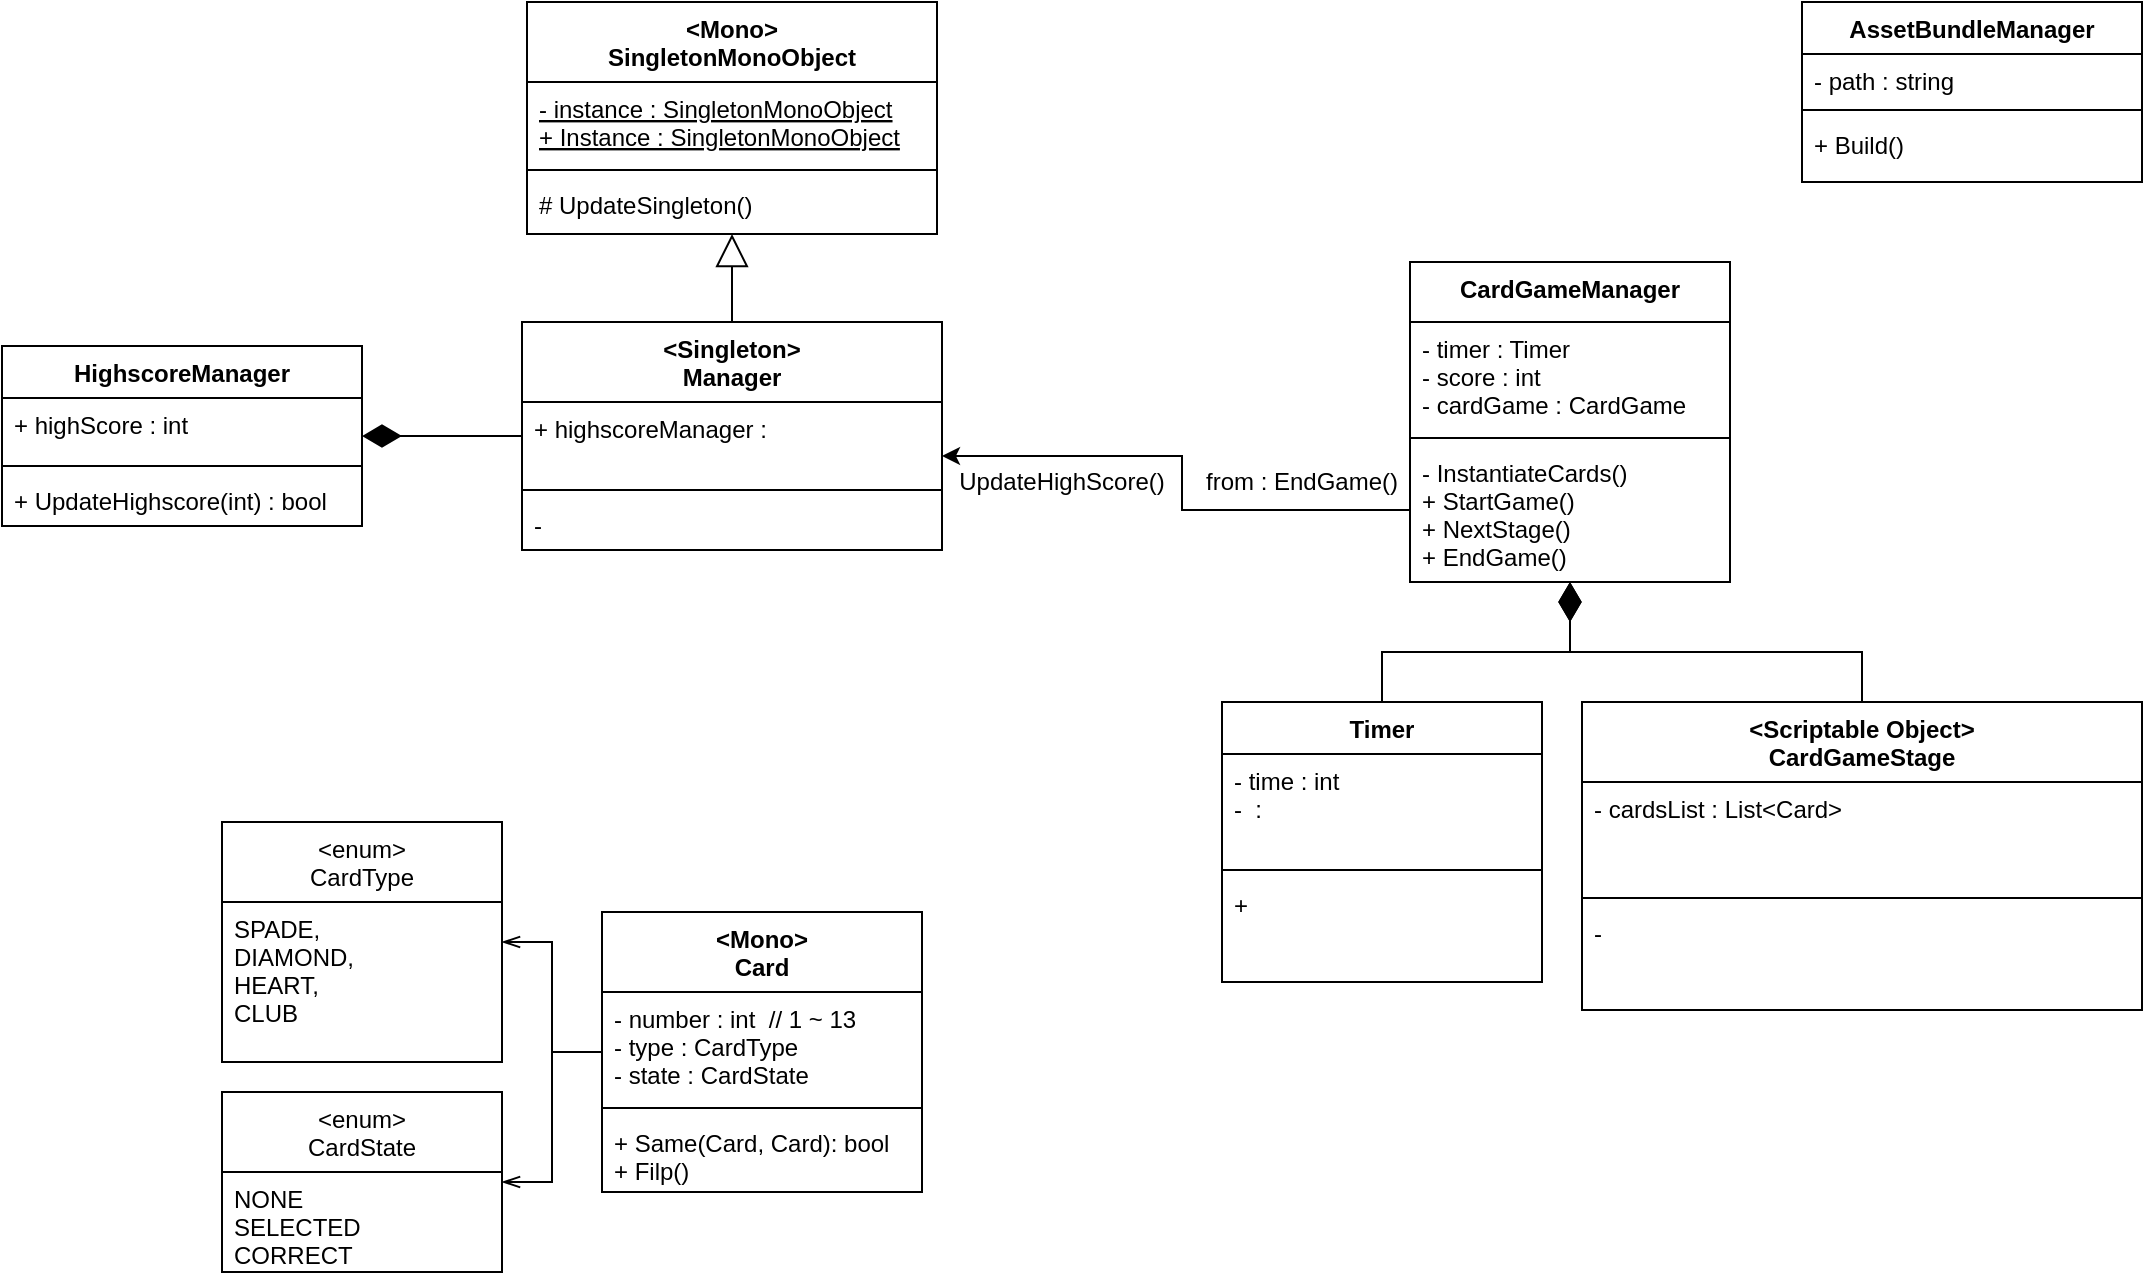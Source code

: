 <mxfile version="14.1.8" type="device"><diagram id="bG4gAQslsT_7XooCx_jA" name="페이지-1"><mxGraphModel dx="2377" dy="862" grid="1" gridSize="10" guides="1" tooltips="1" connect="1" arrows="1" fold="1" page="1" pageScale="1" pageWidth="827" pageHeight="1169" math="0" shadow="0"><root><mxCell id="0"/><mxCell id="1" parent="0"/><mxCell id="wu3zEtKz61xa99x3gUw9-1" value="&lt;Singleton&gt;&#10;Manager" style="swimlane;fontStyle=1;align=center;verticalAlign=top;childLayout=stackLayout;horizontal=1;startSize=40;horizontalStack=0;resizeParent=1;resizeParentMax=0;resizeLast=0;collapsible=1;marginBottom=0;" parent="1" vertex="1"><mxGeometry x="-190" y="180" width="210" height="114" as="geometry"/></mxCell><mxCell id="ZsnT0KATN7C7ApbCsPo7-5" value="+ highscoreManager : " style="text;strokeColor=none;fillColor=none;align=left;verticalAlign=top;spacingLeft=4;spacingRight=4;overflow=hidden;rotatable=0;points=[[0,0.5],[1,0.5]];portConstraint=eastwest;fontStyle=0" parent="wu3zEtKz61xa99x3gUw9-1" vertex="1"><mxGeometry y="40" width="210" height="40" as="geometry"/></mxCell><mxCell id="wu3zEtKz61xa99x3gUw9-3" value="" style="line;strokeWidth=1;fillColor=none;align=left;verticalAlign=middle;spacingTop=-1;spacingLeft=3;spacingRight=3;rotatable=0;labelPosition=right;points=[];portConstraint=eastwest;" parent="wu3zEtKz61xa99x3gUw9-1" vertex="1"><mxGeometry y="80" width="210" height="8" as="geometry"/></mxCell><mxCell id="wu3zEtKz61xa99x3gUw9-4" value="-" style="text;strokeColor=none;fillColor=none;align=left;verticalAlign=top;spacingLeft=4;spacingRight=4;overflow=hidden;rotatable=0;points=[[0,0.5],[1,0.5]];portConstraint=eastwest;" parent="wu3zEtKz61xa99x3gUw9-1" vertex="1"><mxGeometry y="88" width="210" height="26" as="geometry"/></mxCell><mxCell id="wu3zEtKz61xa99x3gUw9-47" style="edgeStyle=orthogonalEdgeStyle;rounded=0;orthogonalLoop=1;jettySize=auto;html=1;endArrow=diamondThin;endFill=1;strokeWidth=1;endSize=17;" parent="1" source="wu3zEtKz61xa99x3gUw9-42" target="wu3zEtKz61xa99x3gUw9-5" edge="1"><mxGeometry relative="1" as="geometry"><mxPoint x="470" y="130" as="targetPoint"/></mxGeometry></mxCell><mxCell id="wu3zEtKz61xa99x3gUw9-5" value="CardGameManager" style="swimlane;fontStyle=1;align=center;verticalAlign=top;childLayout=stackLayout;horizontal=1;startSize=30;horizontalStack=0;resizeParent=1;resizeParentMax=0;resizeLast=0;collapsible=1;marginBottom=0;" parent="1" vertex="1"><mxGeometry x="254" y="150" width="160" height="160" as="geometry"/></mxCell><mxCell id="wu3zEtKz61xa99x3gUw9-6" value="- timer : Timer&#10;- score : int&#10;- cardGame : CardGame" style="text;strokeColor=none;fillColor=none;align=left;verticalAlign=top;spacingLeft=4;spacingRight=4;overflow=hidden;rotatable=0;points=[[0,0.5],[1,0.5]];portConstraint=eastwest;" parent="wu3zEtKz61xa99x3gUw9-5" vertex="1"><mxGeometry y="30" width="160" height="54" as="geometry"/></mxCell><mxCell id="wu3zEtKz61xa99x3gUw9-7" value="" style="line;strokeWidth=1;fillColor=none;align=left;verticalAlign=middle;spacingTop=-1;spacingLeft=3;spacingRight=3;rotatable=0;labelPosition=right;points=[];portConstraint=eastwest;" parent="wu3zEtKz61xa99x3gUw9-5" vertex="1"><mxGeometry y="84" width="160" height="8" as="geometry"/></mxCell><mxCell id="wu3zEtKz61xa99x3gUw9-8" value="- InstantiateCards()&#10;+ StartGame()&#10;+ NextStage()&#10;+ EndGame()" style="text;strokeColor=none;fillColor=none;align=left;verticalAlign=top;spacingLeft=4;spacingRight=4;overflow=hidden;rotatable=0;points=[[0,0.5],[1,0.5]];portConstraint=eastwest;" parent="wu3zEtKz61xa99x3gUw9-5" vertex="1"><mxGeometry y="92" width="160" height="68" as="geometry"/></mxCell><mxCell id="wu3zEtKz61xa99x3gUw9-55" style="edgeStyle=orthogonalEdgeStyle;rounded=0;orthogonalLoop=1;jettySize=auto;html=1;endArrow=openThin;endFill=0;endSize=7;strokeWidth=1;" parent="1" source="wu3zEtKz61xa99x3gUw9-14" target="wu3zEtKz61xa99x3gUw9-38" edge="1"><mxGeometry relative="1" as="geometry"/></mxCell><mxCell id="wu3zEtKz61xa99x3gUw9-56" style="edgeStyle=orthogonalEdgeStyle;rounded=0;orthogonalLoop=1;jettySize=auto;html=1;endArrow=openThin;endFill=0;endSize=7;strokeWidth=1;" parent="1" source="wu3zEtKz61xa99x3gUw9-14" target="wu3zEtKz61xa99x3gUw9-53" edge="1"><mxGeometry relative="1" as="geometry"/></mxCell><mxCell id="wu3zEtKz61xa99x3gUw9-14" value="&lt;Mono&gt;&#10;Card" style="swimlane;fontStyle=1;align=center;verticalAlign=top;childLayout=stackLayout;horizontal=1;startSize=40;horizontalStack=0;resizeParent=1;resizeParentMax=0;resizeLast=0;collapsible=1;marginBottom=0;" parent="1" vertex="1"><mxGeometry x="-150" y="475" width="160" height="140" as="geometry"/></mxCell><mxCell id="wu3zEtKz61xa99x3gUw9-15" value="- number : int  // 1 ~ 13&#10;- type : CardType&#10;- state : CardState" style="text;strokeColor=none;fillColor=none;align=left;verticalAlign=top;spacingLeft=4;spacingRight=4;overflow=hidden;rotatable=0;points=[[0,0.5],[1,0.5]];portConstraint=eastwest;" parent="wu3zEtKz61xa99x3gUw9-14" vertex="1"><mxGeometry y="40" width="160" height="54" as="geometry"/></mxCell><mxCell id="wu3zEtKz61xa99x3gUw9-16" value="" style="line;strokeWidth=1;fillColor=none;align=left;verticalAlign=middle;spacingTop=-1;spacingLeft=3;spacingRight=3;rotatable=0;labelPosition=right;points=[];portConstraint=eastwest;" parent="wu3zEtKz61xa99x3gUw9-14" vertex="1"><mxGeometry y="94" width="160" height="8" as="geometry"/></mxCell><mxCell id="wu3zEtKz61xa99x3gUw9-17" value="+ Same(Card, Card): bool&#10;+ Filp()" style="text;strokeColor=none;fillColor=none;align=left;verticalAlign=top;spacingLeft=4;spacingRight=4;overflow=hidden;rotatable=0;points=[[0,0.5],[1,0.5]];portConstraint=eastwest;" parent="wu3zEtKz61xa99x3gUw9-14" vertex="1"><mxGeometry y="102" width="160" height="38" as="geometry"/></mxCell><mxCell id="wu3zEtKz61xa99x3gUw9-38" value="&lt;enum&gt;&#10;CardType" style="swimlane;fontStyle=0;childLayout=stackLayout;horizontal=1;startSize=40;fillColor=none;horizontalStack=0;resizeParent=1;resizeParentMax=0;resizeLast=0;collapsible=1;marginBottom=0;" parent="1" vertex="1"><mxGeometry x="-340" y="430" width="140" height="120" as="geometry"/></mxCell><mxCell id="wu3zEtKz61xa99x3gUw9-39" value="SPADE,&#10;DIAMOND,&#10;HEART,&#10;CLUB" style="text;strokeColor=none;fillColor=none;align=left;verticalAlign=top;spacingLeft=4;spacingRight=4;overflow=hidden;rotatable=0;points=[[0,0.5],[1,0.5]];portConstraint=eastwest;" parent="wu3zEtKz61xa99x3gUw9-38" vertex="1"><mxGeometry y="40" width="140" height="80" as="geometry"/></mxCell><mxCell id="wu3zEtKz61xa99x3gUw9-42" value="Timer" style="swimlane;fontStyle=1;align=center;verticalAlign=top;childLayout=stackLayout;horizontal=1;startSize=26;horizontalStack=0;resizeParent=1;resizeParentMax=0;resizeLast=0;collapsible=1;marginBottom=0;" parent="1" vertex="1"><mxGeometry x="160" y="370" width="160" height="140" as="geometry"/></mxCell><mxCell id="wu3zEtKz61xa99x3gUw9-43" value="- time : int&#10;-  : " style="text;strokeColor=none;fillColor=none;align=left;verticalAlign=top;spacingLeft=4;spacingRight=4;overflow=hidden;rotatable=0;points=[[0,0.5],[1,0.5]];portConstraint=eastwest;" parent="wu3zEtKz61xa99x3gUw9-42" vertex="1"><mxGeometry y="26" width="160" height="54" as="geometry"/></mxCell><mxCell id="wu3zEtKz61xa99x3gUw9-44" value="" style="line;strokeWidth=1;fillColor=none;align=left;verticalAlign=middle;spacingTop=-1;spacingLeft=3;spacingRight=3;rotatable=0;labelPosition=right;points=[];portConstraint=eastwest;" parent="wu3zEtKz61xa99x3gUw9-42" vertex="1"><mxGeometry y="80" width="160" height="8" as="geometry"/></mxCell><mxCell id="wu3zEtKz61xa99x3gUw9-45" value="+ " style="text;strokeColor=none;fillColor=none;align=left;verticalAlign=top;spacingLeft=4;spacingRight=4;overflow=hidden;rotatable=0;points=[[0,0.5],[1,0.5]];portConstraint=eastwest;" parent="wu3zEtKz61xa99x3gUw9-42" vertex="1"><mxGeometry y="88" width="160" height="52" as="geometry"/></mxCell><mxCell id="wu3zEtKz61xa99x3gUw9-48" value="&lt;Scriptable Object&gt;&#10;CardGameStage" style="swimlane;fontStyle=1;align=center;verticalAlign=top;childLayout=stackLayout;horizontal=1;startSize=40;horizontalStack=0;resizeParent=1;resizeParentMax=0;resizeLast=0;collapsible=1;marginBottom=0;" parent="1" vertex="1"><mxGeometry x="340" y="370" width="280" height="154" as="geometry"/></mxCell><mxCell id="wu3zEtKz61xa99x3gUw9-49" value="- cardsList : List&lt;Card&gt;&#10;&#10;" style="text;strokeColor=none;fillColor=none;align=left;verticalAlign=top;spacingLeft=4;spacingRight=4;overflow=hidden;rotatable=0;points=[[0,0.5],[1,0.5]];portConstraint=eastwest;" parent="wu3zEtKz61xa99x3gUw9-48" vertex="1"><mxGeometry y="40" width="280" height="54" as="geometry"/></mxCell><mxCell id="wu3zEtKz61xa99x3gUw9-50" value="" style="line;strokeWidth=1;fillColor=none;align=left;verticalAlign=middle;spacingTop=-1;spacingLeft=3;spacingRight=3;rotatable=0;labelPosition=right;points=[];portConstraint=eastwest;" parent="wu3zEtKz61xa99x3gUw9-48" vertex="1"><mxGeometry y="94" width="280" height="8" as="geometry"/></mxCell><mxCell id="wu3zEtKz61xa99x3gUw9-51" value="- " style="text;strokeColor=none;fillColor=none;align=left;verticalAlign=top;spacingLeft=4;spacingRight=4;overflow=hidden;rotatable=0;points=[[0,0.5],[1,0.5]];portConstraint=eastwest;" parent="wu3zEtKz61xa99x3gUw9-48" vertex="1"><mxGeometry y="102" width="280" height="52" as="geometry"/></mxCell><mxCell id="wu3zEtKz61xa99x3gUw9-52" style="edgeStyle=orthogonalEdgeStyle;rounded=0;orthogonalLoop=1;jettySize=auto;html=1;endArrow=diamondThin;endFill=1;strokeWidth=1;endSize=17;" parent="1" source="wu3zEtKz61xa99x3gUw9-48" target="wu3zEtKz61xa99x3gUw9-5" edge="1"><mxGeometry relative="1" as="geometry"><mxPoint x="420" y="230" as="sourcePoint"/><mxPoint x="470" y="330" as="targetPoint"/><Array as="points"/></mxGeometry></mxCell><mxCell id="wu3zEtKz61xa99x3gUw9-53" value="&lt;enum&gt;&#10;CardState" style="swimlane;fontStyle=0;childLayout=stackLayout;horizontal=1;startSize=40;fillColor=none;horizontalStack=0;resizeParent=1;resizeParentMax=0;resizeLast=0;collapsible=1;marginBottom=0;" parent="1" vertex="1"><mxGeometry x="-340" y="565" width="140" height="90" as="geometry"/></mxCell><mxCell id="wu3zEtKz61xa99x3gUw9-54" value="NONE&#10;SELECTED&#10;CORRECT&#10;" style="text;strokeColor=none;fillColor=none;align=left;verticalAlign=top;spacingLeft=4;spacingRight=4;overflow=hidden;rotatable=0;points=[[0,0.5],[1,0.5]];portConstraint=eastwest;" parent="wu3zEtKz61xa99x3gUw9-53" vertex="1"><mxGeometry y="40" width="140" height="50" as="geometry"/></mxCell><mxCell id="wu3zEtKz61xa99x3gUw9-58" value="HighscoreManager" style="swimlane;fontStyle=1;align=center;verticalAlign=top;childLayout=stackLayout;horizontal=1;startSize=26;horizontalStack=0;resizeParent=1;resizeParentMax=0;resizeLast=0;collapsible=1;marginBottom=0;" parent="1" vertex="1"><mxGeometry x="-450" y="192" width="180" height="90" as="geometry"/></mxCell><mxCell id="wu3zEtKz61xa99x3gUw9-59" value="+ highScore : int&#10;" style="text;strokeColor=none;fillColor=none;align=left;verticalAlign=top;spacingLeft=4;spacingRight=4;overflow=hidden;rotatable=0;points=[[0,0.5],[1,0.5]];portConstraint=eastwest;" parent="wu3zEtKz61xa99x3gUw9-58" vertex="1"><mxGeometry y="26" width="180" height="30" as="geometry"/></mxCell><mxCell id="wu3zEtKz61xa99x3gUw9-60" value="" style="line;strokeWidth=1;fillColor=none;align=left;verticalAlign=middle;spacingTop=-1;spacingLeft=3;spacingRight=3;rotatable=0;labelPosition=right;points=[];portConstraint=eastwest;" parent="wu3zEtKz61xa99x3gUw9-58" vertex="1"><mxGeometry y="56" width="180" height="8" as="geometry"/></mxCell><mxCell id="wu3zEtKz61xa99x3gUw9-61" value="+ UpdateHighscore(int) : bool" style="text;strokeColor=none;fillColor=none;align=left;verticalAlign=top;spacingLeft=4;spacingRight=4;overflow=hidden;rotatable=0;points=[[0,0.5],[1,0.5]];portConstraint=eastwest;" parent="wu3zEtKz61xa99x3gUw9-58" vertex="1"><mxGeometry y="64" width="180" height="26" as="geometry"/></mxCell><mxCell id="wu3zEtKz61xa99x3gUw9-62" style="edgeStyle=orthogonalEdgeStyle;rounded=0;orthogonalLoop=1;jettySize=auto;html=1;endArrow=diamondThin;endFill=1;strokeWidth=1;endSize=17;" parent="1" source="wu3zEtKz61xa99x3gUw9-1" target="wu3zEtKz61xa99x3gUw9-58" edge="1"><mxGeometry relative="1" as="geometry"><mxPoint x="230" y="420" as="sourcePoint"/><mxPoint x="80" y="320" as="targetPoint"/><Array as="points"/></mxGeometry></mxCell><mxCell id="ZsnT0KATN7C7ApbCsPo7-1" value="AssetBundleManager" style="swimlane;fontStyle=1;align=center;verticalAlign=top;childLayout=stackLayout;horizontal=1;startSize=26;horizontalStack=0;resizeParent=1;resizeParentMax=0;resizeLast=0;collapsible=1;marginBottom=0;" parent="1" vertex="1"><mxGeometry x="450" y="20" width="170" height="90" as="geometry"/></mxCell><mxCell id="ZsnT0KATN7C7ApbCsPo7-2" value="- path : string&#10;&#10;" style="text;strokeColor=none;fillColor=none;align=left;verticalAlign=top;spacingLeft=4;spacingRight=4;overflow=hidden;rotatable=0;points=[[0,0.5],[1,0.5]];portConstraint=eastwest;" parent="ZsnT0KATN7C7ApbCsPo7-1" vertex="1"><mxGeometry y="26" width="170" height="24" as="geometry"/></mxCell><mxCell id="ZsnT0KATN7C7ApbCsPo7-3" value="" style="line;strokeWidth=1;fillColor=none;align=left;verticalAlign=middle;spacingTop=-1;spacingLeft=3;spacingRight=3;rotatable=0;labelPosition=right;points=[];portConstraint=eastwest;" parent="ZsnT0KATN7C7ApbCsPo7-1" vertex="1"><mxGeometry y="50" width="170" height="8" as="geometry"/></mxCell><mxCell id="ZsnT0KATN7C7ApbCsPo7-4" value="+ Build()" style="text;strokeColor=none;fillColor=none;align=left;verticalAlign=top;spacingLeft=4;spacingRight=4;overflow=hidden;rotatable=0;points=[[0,0.5],[1,0.5]];portConstraint=eastwest;" parent="ZsnT0KATN7C7ApbCsPo7-1" vertex="1"><mxGeometry y="58" width="170" height="32" as="geometry"/></mxCell><mxCell id="ZsnT0KATN7C7ApbCsPo7-6" style="edgeStyle=orthogonalEdgeStyle;rounded=0;orthogonalLoop=1;jettySize=auto;html=1;" parent="1" source="wu3zEtKz61xa99x3gUw9-8" target="wu3zEtKz61xa99x3gUw9-1" edge="1"><mxGeometry relative="1" as="geometry"><mxPoint x="100" y="230" as="targetPoint"/><Array as="points"><mxPoint x="140" y="274"/><mxPoint x="140" y="247"/></Array></mxGeometry></mxCell><mxCell id="ZsnT0KATN7C7ApbCsPo7-7" value="from : EndGame()" style="text;html=1;strokeColor=none;fillColor=none;align=center;verticalAlign=middle;whiteSpace=wrap;rounded=0;" parent="1" vertex="1"><mxGeometry x="150" y="250" width="100" height="20" as="geometry"/></mxCell><mxCell id="ZsnT0KATN7C7ApbCsPo7-8" value="UpdateHighScore()" style="text;html=1;strokeColor=none;fillColor=none;align=center;verticalAlign=middle;whiteSpace=wrap;rounded=0;" parent="1" vertex="1"><mxGeometry x="30" y="250" width="100" height="20" as="geometry"/></mxCell><mxCell id="H4jMns48JQdntkyhi5ka-1" value="&lt;Mono&gt;&#10;SingletonMonoObject" style="swimlane;fontStyle=1;align=center;verticalAlign=top;childLayout=stackLayout;horizontal=1;startSize=40;horizontalStack=0;resizeParent=1;resizeParentMax=0;resizeLast=0;collapsible=1;marginBottom=0;" parent="1" vertex="1"><mxGeometry x="-187.5" y="20" width="205" height="116" as="geometry"/></mxCell><mxCell id="H4jMns48JQdntkyhi5ka-2" value="- instance : SingletonMonoObject&#10;+ Instance : SingletonMonoObject" style="text;strokeColor=none;fillColor=none;align=left;verticalAlign=top;spacingLeft=4;spacingRight=4;overflow=hidden;rotatable=0;points=[[0,0.5],[1,0.5]];portConstraint=eastwest;fontStyle=4" parent="H4jMns48JQdntkyhi5ka-1" vertex="1"><mxGeometry y="40" width="205" height="40" as="geometry"/></mxCell><mxCell id="H4jMns48JQdntkyhi5ka-3" value="" style="line;strokeWidth=1;fillColor=none;align=left;verticalAlign=middle;spacingTop=-1;spacingLeft=3;spacingRight=3;rotatable=0;labelPosition=right;points=[];portConstraint=eastwest;" parent="H4jMns48JQdntkyhi5ka-1" vertex="1"><mxGeometry y="80" width="205" height="8" as="geometry"/></mxCell><mxCell id="H4jMns48JQdntkyhi5ka-4" value="# UpdateSingleton()" style="text;strokeColor=none;fillColor=none;align=left;verticalAlign=top;spacingLeft=4;spacingRight=4;overflow=hidden;rotatable=0;points=[[0,0.5],[1,0.5]];portConstraint=eastwest;" parent="H4jMns48JQdntkyhi5ka-1" vertex="1"><mxGeometry y="88" width="205" height="28" as="geometry"/></mxCell><mxCell id="H4jMns48JQdntkyhi5ka-5" style="edgeStyle=orthogonalEdgeStyle;rounded=0;orthogonalLoop=1;jettySize=auto;html=1;endArrow=block;endFill=0;strokeWidth=1;endSize=14;" parent="1" source="wu3zEtKz61xa99x3gUw9-1" target="H4jMns48JQdntkyhi5ka-1" edge="1"><mxGeometry relative="1" as="geometry"><mxPoint x="490" y="380" as="sourcePoint"/><mxPoint x="340" y="314" as="targetPoint"/><Array as="points"/></mxGeometry></mxCell></root></mxGraphModel></diagram></mxfile>